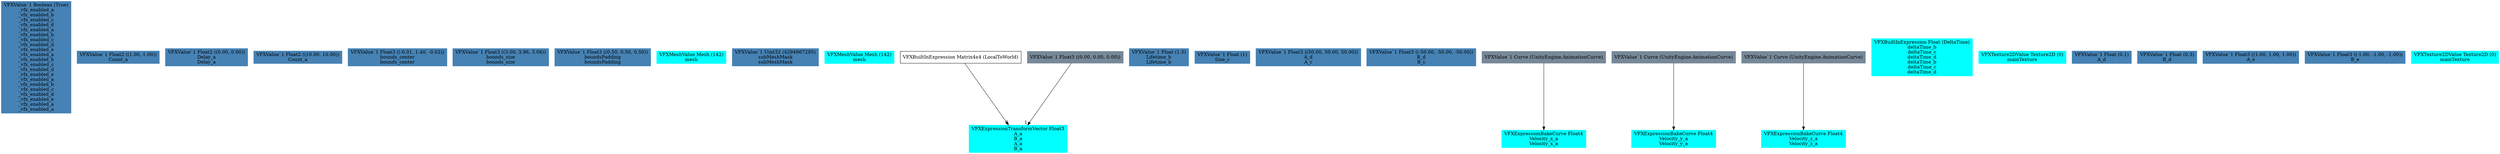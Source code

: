 digraph G {
node0 [shape="box" color="steelblue" style="filled" label="VFXValue`1 Boolean (True)
_vfx_enabled_a
_vfx_enabled_b
_vfx_enabled_c
_vfx_enabled_d
_vfx_enabled_a
_vfx_enabled_b
_vfx_enabled_c
_vfx_enabled_d
_vfx_enabled_e
_vfx_enabled_a
_vfx_enabled_b
_vfx_enabled_c
_vfx_enabled_d
_vfx_enabled_e
_vfx_enabled_a
_vfx_enabled_b
_vfx_enabled_c
_vfx_enabled_d
_vfx_enabled_e
_vfx_enabled_a
_vfx_enabled_a"]
node1 [shape="box" color="steelblue" style="filled" label="VFXValue`1 Float2 ((1.00, 1.00))
Count_a"]
node2 [shape="box" color="steelblue" style="filled" label="VFXValue`1 Float2 ((0.00, 0.00))
Delay_a
Delay_a"]
node3 [shape="box" color="steelblue" style="filled" label="VFXValue`1 Float2 ((10.00, 10.00))
Count_a"]
node4 [shape="box" color="steelblue" style="filled" label="VFXValue`1 Float3 ((-0.01, 1.40, -0.02))
bounds_center
bounds_center"]
node5 [shape="box" color="steelblue" style="filled" label="VFXValue`1 Float3 ((3.00, 3.96, 3.06))
bounds_size
bounds_size"]
node6 [shape="box" color="steelblue" style="filled" label="VFXValue`1 Float3 ((0.50, 0.50, 0.50))
boundsPadding
boundsPadding"]
node7 [shape="box" color="cyan" style="filled" label="VFXMeshValue Mesh (142)
mesh"]
node8 [shape="box" color="steelblue" style="filled" label="VFXValue`1 Uint32 (4294967295)
subMeshMask
subMeshMask"]
node9 [shape="box" color="cyan" style="filled" label="VFXMeshValue Mesh (142)
mesh"]
node10 [shape="box" color="cyan" style="filled" label="VFXExpressionTransformVector Float3
A_a
B_a
A_a
B_a"]
node11 [shape="box" label="VFXBuiltInExpression Matrix4x4 (LocalToWorld)"]
node12 [shape="box" color="lightslategray" style="filled" label="VFXValue`1 Float3 ((0.00, 0.00, 0.00))"]
node13 [shape="box" color="steelblue" style="filled" label="VFXValue`1 Float (1.5)
Lifetime_b
Lifetime_b"]
node14 [shape="box" color="steelblue" style="filled" label="VFXValue`1 Float (1)
Size_c"]
node15 [shape="box" color="steelblue" style="filled" label="VFXValue`1 Float3 ((50.00, 50.00, 50.00))
A_d
A_c"]
node16 [shape="box" color="steelblue" style="filled" label="VFXValue`1 Float3 ((-50.00, -50.00, -50.00))
B_d
B_c"]
node17 [shape="box" color="cyan" style="filled" label="VFXExpressionBakeCurve Float4
Velocity_x_a
Velocity_x_a"]
node18 [shape="box" color="lightslategray" style="filled" label="VFXValue`1 Curve (UnityEngine.AnimationCurve)"]
node19 [shape="box" color="cyan" style="filled" label="VFXExpressionBakeCurve Float4
Velocity_y_a
Velocity_y_a"]
node20 [shape="box" color="lightslategray" style="filled" label="VFXValue`1 Curve (UnityEngine.AnimationCurve)"]
node21 [shape="box" color="cyan" style="filled" label="VFXExpressionBakeCurve Float4
Velocity_z_a
Velocity_z_a"]
node22 [shape="box" color="lightslategray" style="filled" label="VFXValue`1 Curve (UnityEngine.AnimationCurve)"]
node23 [shape="box" color="cyan" style="filled" label="VFXBuiltInExpression Float (DeltaTime)
deltaTime_b
deltaTime_c
deltaTime_d
deltaTime_b
deltaTime_c
deltaTime_d"]
node24 [shape="box" color="cyan" style="filled" label="VFXTexture2DValue Texture2D (0)
mainTexture"]
node25 [shape="box" color="steelblue" style="filled" label="VFXValue`1 Float (0.1)
A_d"]
node26 [shape="box" color="steelblue" style="filled" label="VFXValue`1 Float (0.3)
B_d"]
node27 [shape="box" color="steelblue" style="filled" label="VFXValue`1 Float3 ((1.00, 1.00, 1.00))
A_e"]
node28 [shape="box" color="steelblue" style="filled" label="VFXValue`1 Float3 ((-1.00, -1.00, -1.00))
B_e"]
node29 [shape="box" color="cyan" style="filled" label="VFXTexture2DValue Texture2D (0)
mainTexture"]
node11 -> node10 [headlabel="0"]
node12 -> node10 [headlabel="1"]
node18 -> node17 
node20 -> node19 
node22 -> node21 
}
